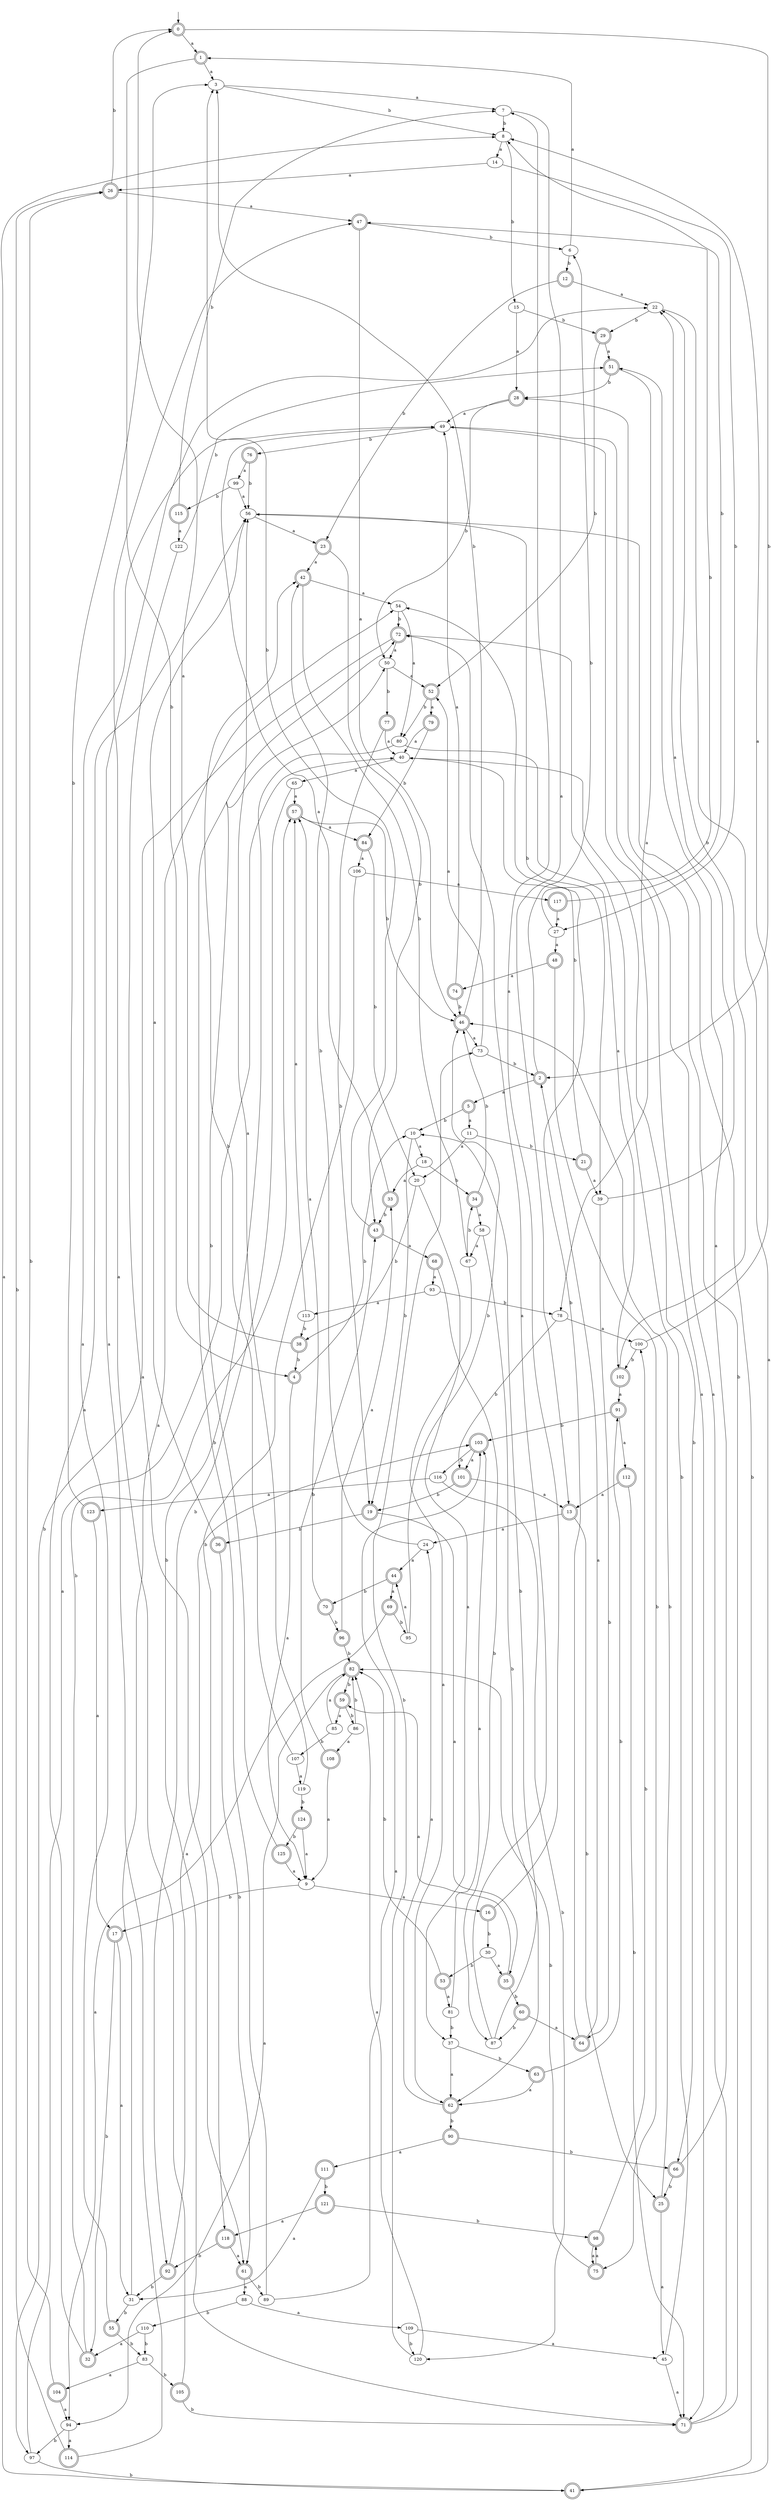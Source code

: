 digraph RandomDFA {
  __start0 [label="", shape=none];
  __start0 -> 0 [label=""];
  0 [shape=circle] [shape=doublecircle]
  0 -> 1 [label="a"]
  0 -> 2 [label="b"]
  1 [shape=doublecircle]
  1 -> 3 [label="a"]
  1 -> 4 [label="b"]
  2 [shape=doublecircle]
  2 -> 5 [label="a"]
  2 -> 6 [label="b"]
  3
  3 -> 7 [label="a"]
  3 -> 8 [label="b"]
  4 [shape=doublecircle]
  4 -> 9 [label="a"]
  4 -> 10 [label="b"]
  5 [shape=doublecircle]
  5 -> 11 [label="a"]
  5 -> 10 [label="b"]
  6
  6 -> 1 [label="a"]
  6 -> 12 [label="b"]
  7
  7 -> 13 [label="a"]
  7 -> 8 [label="b"]
  8
  8 -> 14 [label="a"]
  8 -> 15 [label="b"]
  9
  9 -> 16 [label="a"]
  9 -> 17 [label="b"]
  10
  10 -> 18 [label="a"]
  10 -> 19 [label="b"]
  11
  11 -> 20 [label="a"]
  11 -> 21 [label="b"]
  12 [shape=doublecircle]
  12 -> 22 [label="a"]
  12 -> 23 [label="b"]
  13 [shape=doublecircle]
  13 -> 24 [label="a"]
  13 -> 25 [label="b"]
  14
  14 -> 26 [label="a"]
  14 -> 27 [label="b"]
  15
  15 -> 28 [label="a"]
  15 -> 29 [label="b"]
  16 [shape=doublecircle]
  16 -> 7 [label="a"]
  16 -> 30 [label="b"]
  17 [shape=doublecircle]
  17 -> 31 [label="a"]
  17 -> 32 [label="b"]
  18
  18 -> 33 [label="a"]
  18 -> 34 [label="b"]
  19 [shape=doublecircle]
  19 -> 35 [label="a"]
  19 -> 36 [label="b"]
  20
  20 -> 37 [label="a"]
  20 -> 38 [label="b"]
  21 [shape=doublecircle]
  21 -> 39 [label="a"]
  21 -> 40 [label="b"]
  22
  22 -> 41 [label="a"]
  22 -> 29 [label="b"]
  23 [shape=doublecircle]
  23 -> 42 [label="a"]
  23 -> 43 [label="b"]
  24
  24 -> 44 [label="a"]
  24 -> 42 [label="b"]
  25 [shape=doublecircle]
  25 -> 45 [label="a"]
  25 -> 46 [label="b"]
  26 [shape=doublecircle]
  26 -> 47 [label="a"]
  26 -> 0 [label="b"]
  27
  27 -> 48 [label="a"]
  27 -> 47 [label="b"]
  28 [shape=doublecircle]
  28 -> 49 [label="a"]
  28 -> 50 [label="b"]
  29 [shape=doublecircle]
  29 -> 51 [label="a"]
  29 -> 52 [label="b"]
  30
  30 -> 35 [label="a"]
  30 -> 53 [label="b"]
  31
  31 -> 54 [label="a"]
  31 -> 55 [label="b"]
  32 [shape=doublecircle]
  32 -> 56 [label="a"]
  32 -> 57 [label="b"]
  33 [shape=doublecircle]
  33 -> 49 [label="a"]
  33 -> 43 [label="b"]
  34 [shape=doublecircle]
  34 -> 58 [label="a"]
  34 -> 46 [label="b"]
  35 [shape=doublecircle]
  35 -> 59 [label="a"]
  35 -> 60 [label="b"]
  36 [shape=doublecircle]
  36 -> 56 [label="a"]
  36 -> 61 [label="b"]
  37
  37 -> 62 [label="a"]
  37 -> 63 [label="b"]
  38 [shape=doublecircle]
  38 -> 0 [label="a"]
  38 -> 4 [label="b"]
  39
  39 -> 22 [label="a"]
  39 -> 64 [label="b"]
  40
  40 -> 65 [label="a"]
  40 -> 66 [label="b"]
  41 [shape=doublecircle]
  41 -> 8 [label="a"]
  41 -> 56 [label="b"]
  42 [shape=doublecircle]
  42 -> 54 [label="a"]
  42 -> 67 [label="b"]
  43 [shape=doublecircle]
  43 -> 68 [label="a"]
  43 -> 3 [label="b"]
  44 [shape=doublecircle]
  44 -> 69 [label="a"]
  44 -> 70 [label="b"]
  45
  45 -> 71 [label="a"]
  45 -> 72 [label="b"]
  46 [shape=doublecircle]
  46 -> 73 [label="a"]
  46 -> 3 [label="b"]
  47 [shape=doublecircle]
  47 -> 46 [label="a"]
  47 -> 6 [label="b"]
  48 [shape=doublecircle]
  48 -> 74 [label="a"]
  48 -> 75 [label="b"]
  49
  49 -> 71 [label="a"]
  49 -> 76 [label="b"]
  50
  50 -> 52 [label="a"]
  50 -> 77 [label="b"]
  51 [shape=doublecircle]
  51 -> 78 [label="a"]
  51 -> 28 [label="b"]
  52 [shape=doublecircle]
  52 -> 79 [label="a"]
  52 -> 80 [label="b"]
  53 [shape=doublecircle]
  53 -> 81 [label="a"]
  53 -> 82 [label="b"]
  54
  54 -> 80 [label="a"]
  54 -> 72 [label="b"]
  55 [shape=doublecircle]
  55 -> 49 [label="a"]
  55 -> 83 [label="b"]
  56
  56 -> 23 [label="a"]
  56 -> 39 [label="b"]
  57 [shape=doublecircle]
  57 -> 84 [label="a"]
  57 -> 46 [label="b"]
  58
  58 -> 67 [label="a"]
  58 -> 62 [label="b"]
  59 [shape=doublecircle]
  59 -> 85 [label="a"]
  59 -> 86 [label="b"]
  60 [shape=doublecircle]
  60 -> 64 [label="a"]
  60 -> 87 [label="b"]
  61 [shape=doublecircle]
  61 -> 88 [label="a"]
  61 -> 89 [label="b"]
  62 [shape=doublecircle]
  62 -> 24 [label="a"]
  62 -> 90 [label="b"]
  63 [shape=doublecircle]
  63 -> 62 [label="a"]
  63 -> 91 [label="b"]
  64 [shape=doublecircle]
  64 -> 2 [label="a"]
  64 -> 54 [label="b"]
  65
  65 -> 57 [label="a"]
  65 -> 92 [label="b"]
  66 [shape=doublecircle]
  66 -> 51 [label="a"]
  66 -> 25 [label="b"]
  67
  67 -> 62 [label="a"]
  67 -> 34 [label="b"]
  68 [shape=doublecircle]
  68 -> 93 [label="a"]
  68 -> 87 [label="b"]
  69 [shape=doublecircle]
  69 -> 94 [label="a"]
  69 -> 95 [label="b"]
  70 [shape=doublecircle]
  70 -> 57 [label="a"]
  70 -> 96 [label="b"]
  71 [shape=doublecircle]
  71 -> 49 [label="a"]
  71 -> 28 [label="b"]
  72 [shape=doublecircle]
  72 -> 50 [label="a"]
  72 -> 97 [label="b"]
  73
  73 -> 52 [label="a"]
  73 -> 2 [label="b"]
  74 [shape=doublecircle]
  74 -> 49 [label="a"]
  74 -> 46 [label="b"]
  75 [shape=doublecircle]
  75 -> 98 [label="a"]
  75 -> 82 [label="b"]
  76 [shape=doublecircle]
  76 -> 99 [label="a"]
  76 -> 56 [label="b"]
  77 [shape=doublecircle]
  77 -> 40 [label="a"]
  77 -> 19 [label="b"]
  78
  78 -> 100 [label="a"]
  78 -> 101 [label="b"]
  79 [shape=doublecircle]
  79 -> 40 [label="a"]
  79 -> 84 [label="b"]
  80
  80 -> 102 [label="a"]
  80 -> 71 [label="b"]
  81
  81 -> 103 [label="a"]
  81 -> 37 [label="b"]
  82 [shape=doublecircle]
  82 -> 94 [label="a"]
  82 -> 59 [label="b"]
  83
  83 -> 104 [label="a"]
  83 -> 105 [label="b"]
  84 [shape=doublecircle]
  84 -> 106 [label="a"]
  84 -> 20 [label="b"]
  85
  85 -> 82 [label="a"]
  85 -> 107 [label="b"]
  86
  86 -> 108 [label="a"]
  86 -> 82 [label="b"]
  87
  87 -> 72 [label="a"]
  87 -> 10 [label="b"]
  88
  88 -> 109 [label="a"]
  88 -> 110 [label="b"]
  89
  89 -> 103 [label="a"]
  89 -> 72 [label="b"]
  90 [shape=doublecircle]
  90 -> 111 [label="a"]
  90 -> 66 [label="b"]
  91 [shape=doublecircle]
  91 -> 112 [label="a"]
  91 -> 103 [label="b"]
  92 [shape=doublecircle]
  92 -> 103 [label="a"]
  92 -> 31 [label="b"]
  93
  93 -> 113 [label="a"]
  93 -> 78 [label="b"]
  94
  94 -> 114 [label="a"]
  94 -> 97 [label="b"]
  95
  95 -> 44 [label="a"]
  95 -> 46 [label="b"]
  96 [shape=doublecircle]
  96 -> 33 [label="a"]
  96 -> 82 [label="b"]
  97
  97 -> 40 [label="a"]
  97 -> 41 [label="b"]
  98 [shape=doublecircle]
  98 -> 75 [label="a"]
  98 -> 100 [label="b"]
  99
  99 -> 56 [label="a"]
  99 -> 115 [label="b"]
  100
  100 -> 8 [label="a"]
  100 -> 102 [label="b"]
  101 [shape=doublecircle]
  101 -> 13 [label="a"]
  101 -> 19 [label="b"]
  102 [shape=doublecircle]
  102 -> 91 [label="a"]
  102 -> 22 [label="b"]
  103 [shape=doublecircle]
  103 -> 101 [label="a"]
  103 -> 116 [label="b"]
  104 [shape=doublecircle]
  104 -> 94 [label="a"]
  104 -> 26 [label="b"]
  105 [shape=doublecircle]
  105 -> 47 [label="a"]
  105 -> 71 [label="b"]
  106
  106 -> 117 [label="a"]
  106 -> 118 [label="b"]
  107
  107 -> 119 [label="a"]
  107 -> 42 [label="b"]
  108 [shape=doublecircle]
  108 -> 9 [label="a"]
  108 -> 43 [label="b"]
  109
  109 -> 45 [label="a"]
  109 -> 120 [label="b"]
  110
  110 -> 32 [label="a"]
  110 -> 83 [label="b"]
  111 [shape=doublecircle]
  111 -> 31 [label="a"]
  111 -> 121 [label="b"]
  112 [shape=doublecircle]
  112 -> 13 [label="a"]
  112 -> 71 [label="b"]
  113
  113 -> 57 [label="a"]
  113 -> 38 [label="b"]
  114 [shape=doublecircle]
  114 -> 22 [label="a"]
  114 -> 26 [label="b"]
  115 [shape=doublecircle]
  115 -> 122 [label="a"]
  115 -> 7 [label="b"]
  116
  116 -> 123 [label="a"]
  116 -> 120 [label="b"]
  117 [shape=doublecircle]
  117 -> 27 [label="a"]
  117 -> 8 [label="b"]
  118 [shape=doublecircle]
  118 -> 61 [label="a"]
  118 -> 92 [label="b"]
  119
  119 -> 56 [label="a"]
  119 -> 124 [label="b"]
  120
  120 -> 82 [label="a"]
  120 -> 73 [label="b"]
  121 [shape=doublecircle]
  121 -> 118 [label="a"]
  121 -> 98 [label="b"]
  122
  122 -> 61 [label="a"]
  122 -> 51 [label="b"]
  123 [shape=doublecircle]
  123 -> 17 [label="a"]
  123 -> 3 [label="b"]
  124 [shape=doublecircle]
  124 -> 9 [label="a"]
  124 -> 125 [label="b"]
  125 [shape=doublecircle]
  125 -> 9 [label="a"]
  125 -> 50 [label="b"]
}

